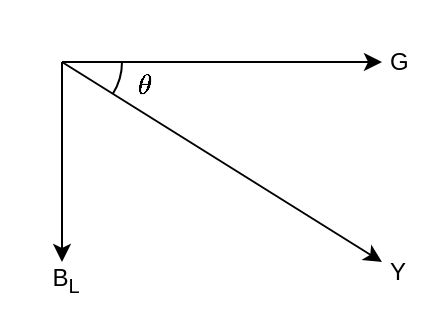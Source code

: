 <mxfile version="28.2.8">
  <diagram name="Page 1" id="Page-1">
    <mxGraphModel dx="293" dy="350" grid="1" gridSize="10" guides="1" tooltips="1" connect="1" arrows="1" fold="1" page="1" pageScale="1" pageWidth="827" pageHeight="1169" math="1" shadow="0">
      <root>
        <mxCell id="0" />
        <mxCell id="1" parent="0" />
        <UserObject label="" tags="Électrique Lien" id="22">
          <mxCell parent="1" vertex="1" visible="0">
            <mxGeometry as="geometry" />
          </mxCell>
        </UserObject>
        <mxCell id="sxAaQsiLIUXTtJHfDf8I-22" value="" style="edgeStyle=none;orthogonalLoop=1;jettySize=auto;html=1;rounded=0;" edge="1" parent="1">
          <mxGeometry width="80" relative="1" as="geometry">
            <mxPoint x="200" y="200" as="sourcePoint" />
            <mxPoint x="360" y="200" as="targetPoint" />
            <Array as="points" />
          </mxGeometry>
        </mxCell>
        <mxCell id="sxAaQsiLIUXTtJHfDf8I-23" value="" style="edgeStyle=none;orthogonalLoop=1;jettySize=auto;html=1;rounded=0;" edge="1" parent="1">
          <mxGeometry width="80" relative="1" as="geometry">
            <mxPoint x="200" y="200" as="sourcePoint" />
            <mxPoint x="200" y="300" as="targetPoint" />
            <Array as="points" />
          </mxGeometry>
        </mxCell>
        <mxCell id="sxAaQsiLIUXTtJHfDf8I-24" value="" style="edgeStyle=none;orthogonalLoop=1;jettySize=auto;html=1;rounded=0;" edge="1" parent="1">
          <mxGeometry width="80" relative="1" as="geometry">
            <mxPoint x="200" y="200" as="sourcePoint" />
            <mxPoint x="360" y="300" as="targetPoint" />
            <Array as="points" />
          </mxGeometry>
        </mxCell>
        <mxCell id="sxAaQsiLIUXTtJHfDf8I-25" value="" style="verticalLabelPosition=bottom;verticalAlign=top;html=1;shape=mxgraph.basic.arc;startAngle=0.25;endAngle=0.339;" vertex="1" parent="1">
          <mxGeometry x="170" y="170" width="60" height="60" as="geometry" />
        </mxCell>
        <mxCell id="sxAaQsiLIUXTtJHfDf8I-26" value="&lt;div&gt;$$\theta$$&lt;/div&gt;" style="text;html=1;whiteSpace=wrap;strokeColor=none;fillColor=none;align=center;verticalAlign=middle;rounded=0;" vertex="1" parent="1">
          <mxGeometry x="231" y="197" width="20" height="30" as="geometry" />
        </mxCell>
        <mxCell id="sxAaQsiLIUXTtJHfDf8I-27" value="G" style="text;html=1;whiteSpace=wrap;strokeColor=none;fillColor=none;align=left;verticalAlign=middle;rounded=0;spacingLeft=2;" vertex="1" parent="1">
          <mxGeometry x="360" y="185" width="30" height="30" as="geometry" />
        </mxCell>
        <mxCell id="sxAaQsiLIUXTtJHfDf8I-28" value="Y" style="text;html=1;whiteSpace=wrap;strokeColor=none;fillColor=none;align=left;verticalAlign=middle;rounded=0;spacingLeft=2;" vertex="1" parent="1">
          <mxGeometry x="360" y="290" width="30" height="30" as="geometry" />
        </mxCell>
        <mxCell id="sxAaQsiLIUXTtJHfDf8I-29" value="&lt;div align=&quot;center&quot;&gt;B&lt;sub&gt;L&lt;/sub&gt;&lt;/div&gt;" style="text;html=1;whiteSpace=wrap;strokeColor=none;fillColor=none;align=center;verticalAlign=middle;rounded=0;spacingLeft=2;" vertex="1" parent="1">
          <mxGeometry x="186" y="294" width="30" height="30" as="geometry" />
        </mxCell>
      </root>
    </mxGraphModel>
  </diagram>
</mxfile>
